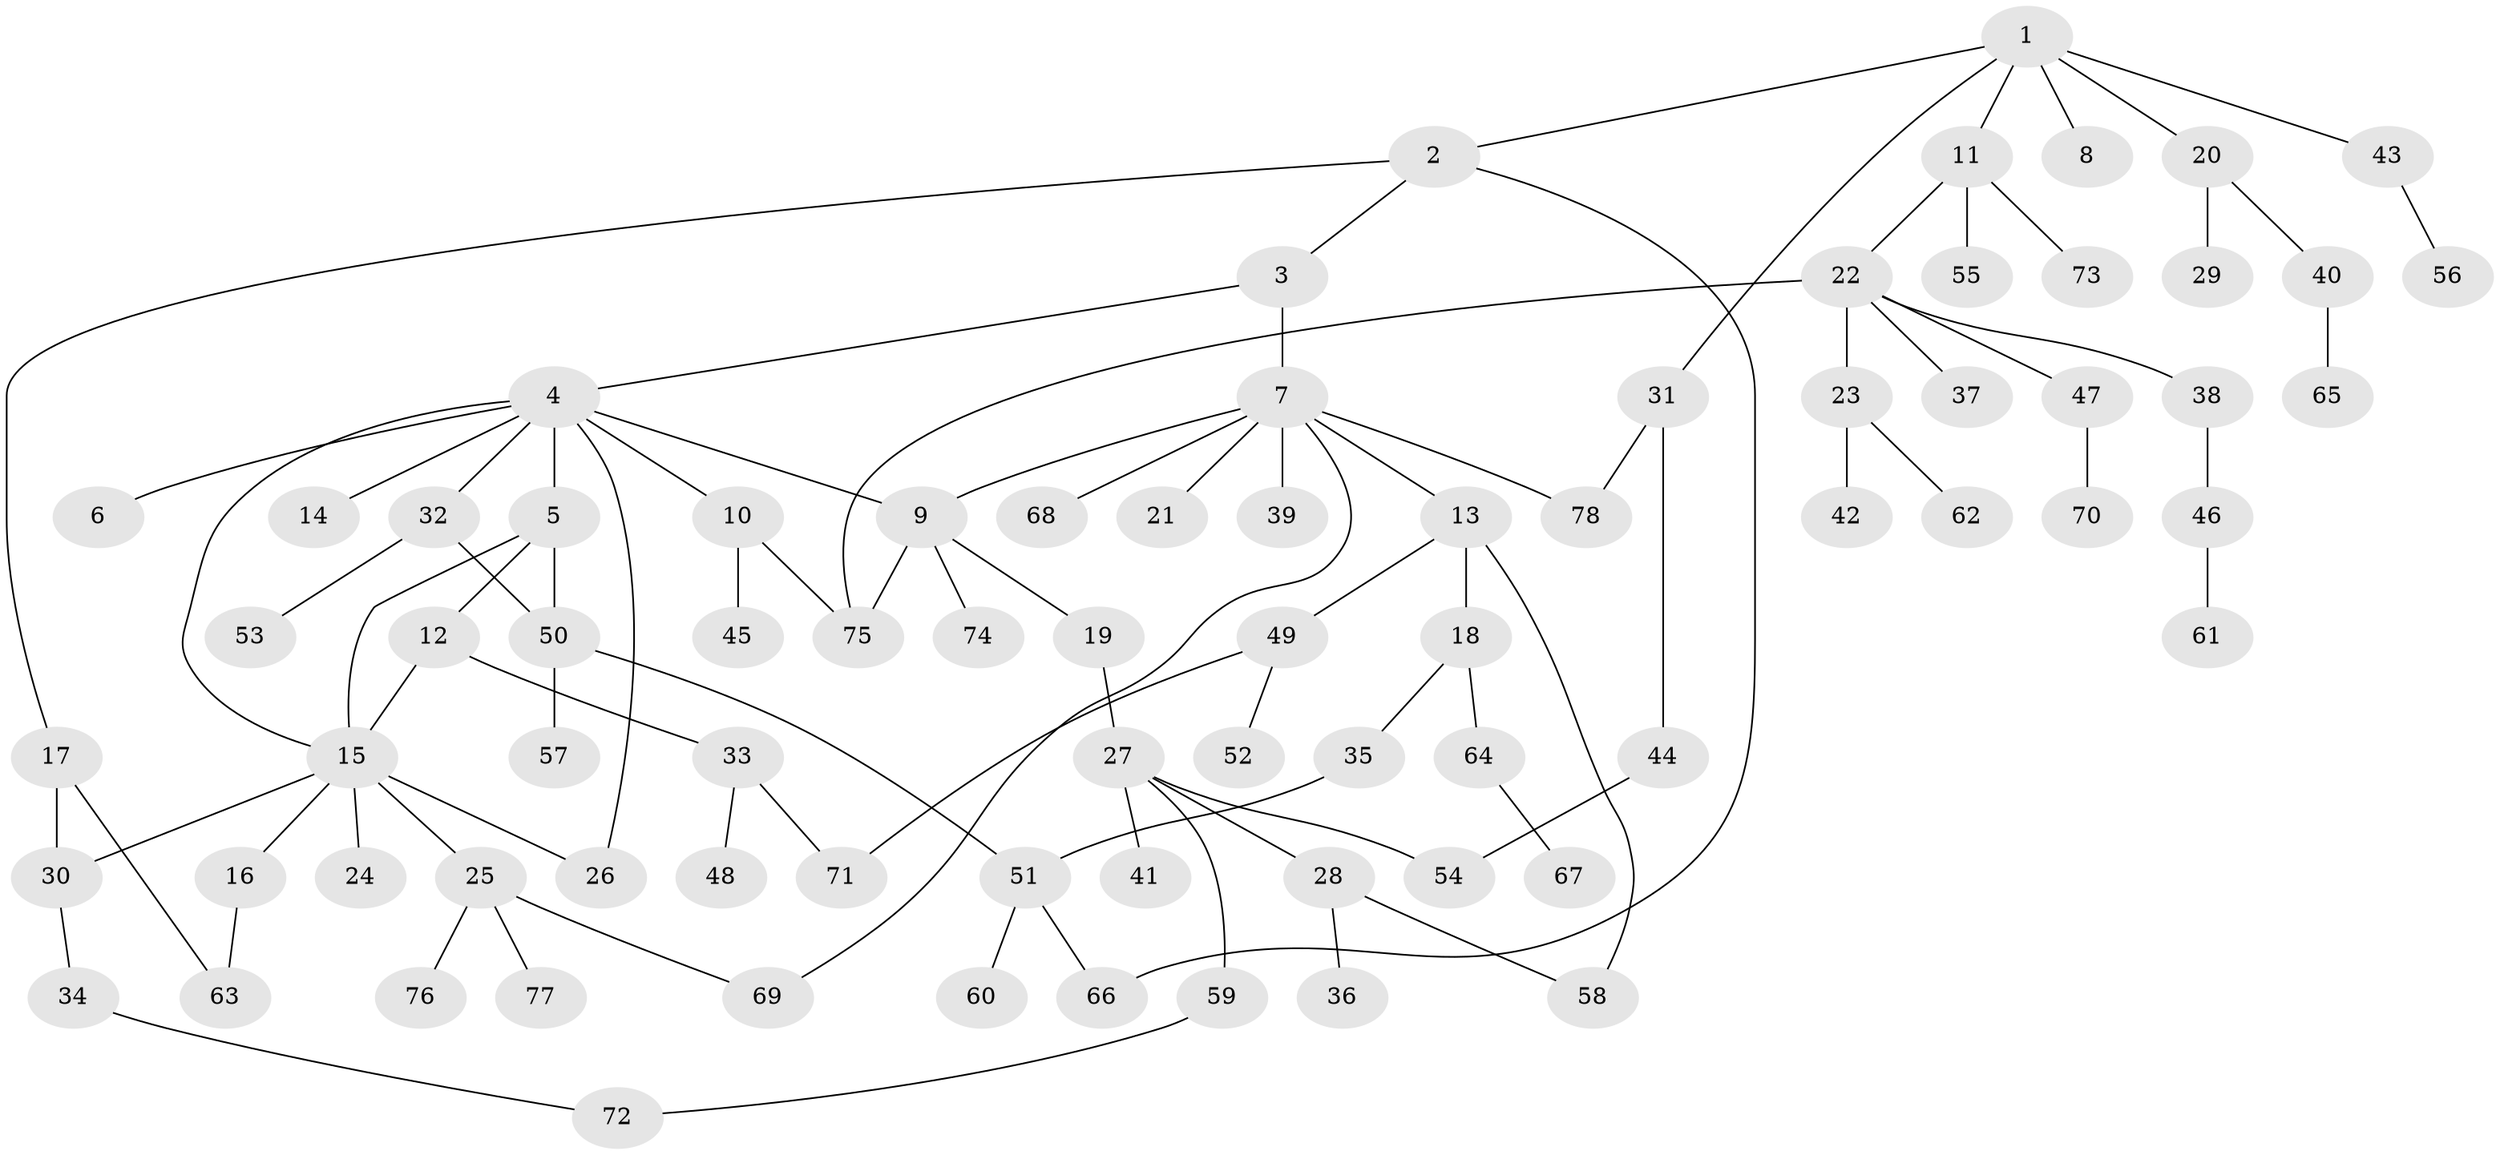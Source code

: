 // Generated by graph-tools (version 1.1) at 2025/34/03/09/25 02:34:32]
// undirected, 78 vertices, 94 edges
graph export_dot {
graph [start="1"]
  node [color=gray90,style=filled];
  1;
  2;
  3;
  4;
  5;
  6;
  7;
  8;
  9;
  10;
  11;
  12;
  13;
  14;
  15;
  16;
  17;
  18;
  19;
  20;
  21;
  22;
  23;
  24;
  25;
  26;
  27;
  28;
  29;
  30;
  31;
  32;
  33;
  34;
  35;
  36;
  37;
  38;
  39;
  40;
  41;
  42;
  43;
  44;
  45;
  46;
  47;
  48;
  49;
  50;
  51;
  52;
  53;
  54;
  55;
  56;
  57;
  58;
  59;
  60;
  61;
  62;
  63;
  64;
  65;
  66;
  67;
  68;
  69;
  70;
  71;
  72;
  73;
  74;
  75;
  76;
  77;
  78;
  1 -- 2;
  1 -- 8;
  1 -- 11;
  1 -- 20;
  1 -- 31;
  1 -- 43;
  2 -- 3;
  2 -- 17;
  2 -- 66;
  3 -- 4;
  3 -- 7;
  4 -- 5;
  4 -- 6;
  4 -- 9;
  4 -- 10;
  4 -- 14;
  4 -- 15;
  4 -- 26;
  4 -- 32;
  5 -- 12;
  5 -- 50;
  5 -- 15;
  7 -- 13;
  7 -- 21;
  7 -- 39;
  7 -- 68;
  7 -- 78;
  7 -- 69;
  7 -- 9;
  9 -- 19;
  9 -- 74;
  9 -- 75;
  10 -- 45;
  10 -- 75;
  11 -- 22;
  11 -- 55;
  11 -- 73;
  12 -- 33;
  12 -- 15;
  13 -- 18;
  13 -- 49;
  13 -- 58;
  15 -- 16;
  15 -- 24;
  15 -- 25;
  15 -- 30;
  15 -- 26;
  16 -- 63;
  17 -- 63;
  17 -- 30;
  18 -- 35;
  18 -- 64;
  19 -- 27;
  20 -- 29;
  20 -- 40;
  22 -- 23;
  22 -- 37;
  22 -- 38;
  22 -- 47;
  22 -- 75;
  23 -- 42;
  23 -- 62;
  25 -- 69;
  25 -- 76;
  25 -- 77;
  27 -- 28;
  27 -- 41;
  27 -- 54;
  27 -- 59;
  28 -- 36;
  28 -- 58;
  30 -- 34;
  31 -- 44;
  31 -- 78;
  32 -- 50;
  32 -- 53;
  33 -- 48;
  33 -- 71;
  34 -- 72;
  35 -- 51;
  38 -- 46;
  40 -- 65;
  43 -- 56;
  44 -- 54;
  46 -- 61;
  47 -- 70;
  49 -- 52;
  49 -- 71;
  50 -- 57;
  50 -- 51;
  51 -- 60;
  51 -- 66;
  59 -- 72;
  64 -- 67;
}
